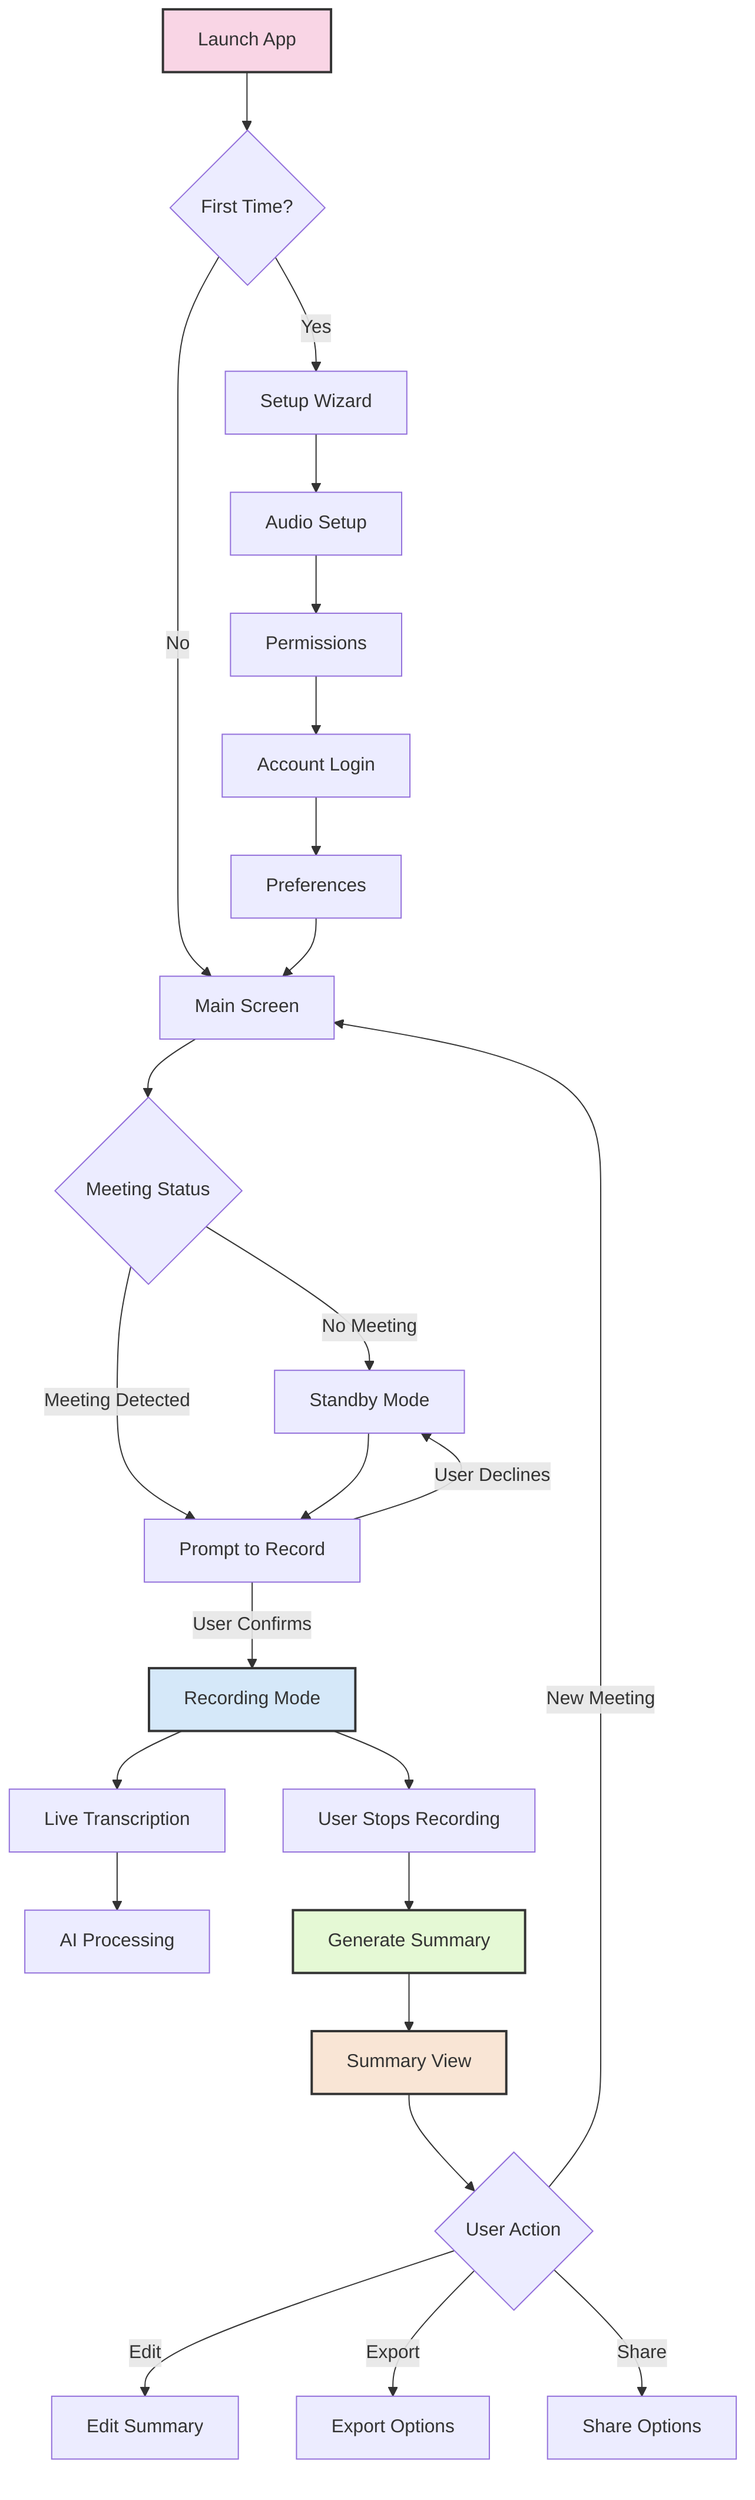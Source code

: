 graph TD
    A[Launch App] --> B{First Time?}
    B -->|Yes| C[Setup Wizard]
    B -->|No| D[Main Screen]
    
    C --> C1[Audio Setup]
    C1 --> C2[Permissions]
    C2 --> C3[Account Login]
    C3 --> C4[Preferences]
    C4 --> D
    
    D --> E{Meeting Status}
    E -->|No Meeting| F[Standby Mode]
    E -->|Meeting Detected| G[Prompt to Record]
    
    F --> G
    G -->|User Confirms| H[Recording Mode]
    G -->|User Declines| F
    
    H --> I[Live Transcription]
    I --> J[AI Processing]
    
    H --> K[User Stops Recording]
    K --> L[Generate Summary]
    L --> M[Summary View]
    
    M --> N{User Action}
    N -->|Edit| O[Edit Summary]
    N -->|Export| P[Export Options]
    N -->|Share| Q[Share Options]
    N -->|New Meeting| D
    
    style A fill:#f9d5e5,stroke:#333,stroke-width:2px
    style H fill:#d5e8f9,stroke:#333,stroke-width:2px
    style L fill:#e5f9d5,stroke:#333,stroke-width:2px
    style M fill:#f9e5d5,stroke:#333,stroke-width:2px